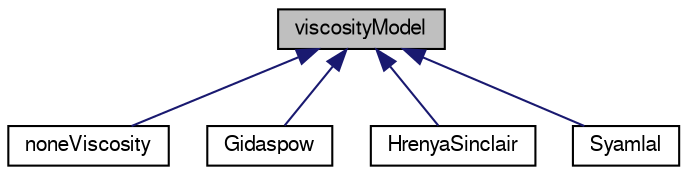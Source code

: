 digraph "viscosityModel"
{
  bgcolor="transparent";
  edge [fontname="FreeSans",fontsize="10",labelfontname="FreeSans",labelfontsize="10"];
  node [fontname="FreeSans",fontsize="10",shape=record];
  Node0 [label="viscosityModel",height=0.2,width=0.4,color="black", fillcolor="grey75", style="filled", fontcolor="black"];
  Node0 -> Node1 [dir="back",color="midnightblue",fontsize="10",style="solid",fontname="FreeSans"];
  Node1 [label="noneViscosity",height=0.2,width=0.4,color="black",URL="$a32306.html"];
  Node0 -> Node2 [dir="back",color="midnightblue",fontsize="10",style="solid",fontname="FreeSans"];
  Node2 [label="Gidaspow",height=0.2,width=0.4,color="black",URL="$a32298.html"];
  Node0 -> Node3 [dir="back",color="midnightblue",fontsize="10",style="solid",fontname="FreeSans"];
  Node3 [label="HrenyaSinclair",height=0.2,width=0.4,color="black",URL="$a32302.html"];
  Node0 -> Node4 [dir="back",color="midnightblue",fontsize="10",style="solid",fontname="FreeSans"];
  Node4 [label="Syamlal",height=0.2,width=0.4,color="black",URL="$a32310.html"];
}
